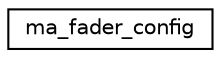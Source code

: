 digraph "Graphical Class Hierarchy"
{
 // LATEX_PDF_SIZE
  edge [fontname="Helvetica",fontsize="10",labelfontname="Helvetica",labelfontsize="10"];
  node [fontname="Helvetica",fontsize="10",shape=record];
  rankdir="LR";
  Node0 [label="ma_fader_config",height=0.2,width=0.4,color="black", fillcolor="white", style="filled",URL="$structma__fader__config.html",tooltip=" "];
}
